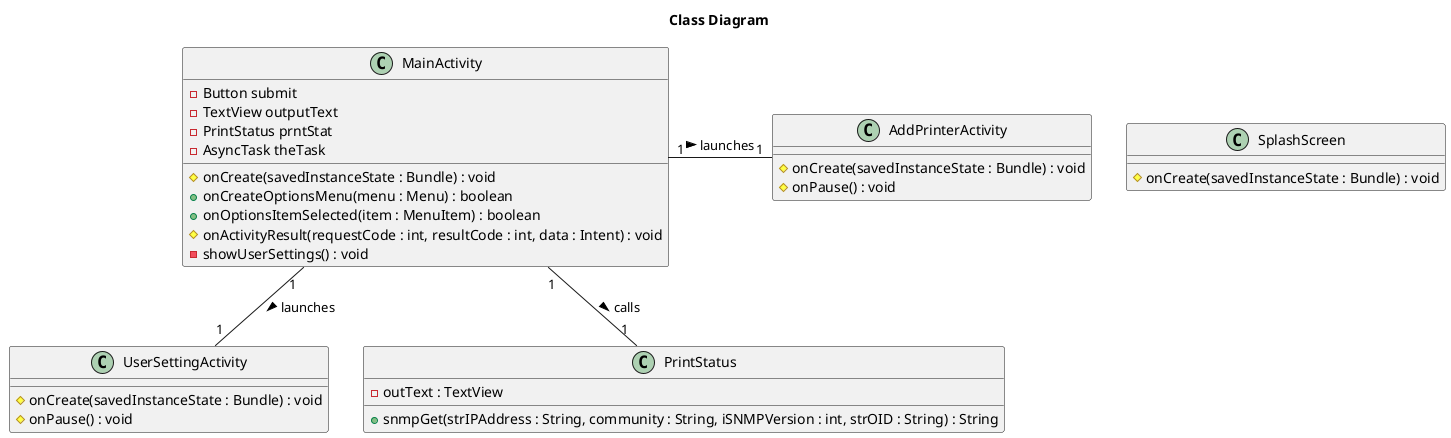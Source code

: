 @startuml
title Class Diagram

class SplashScreen
class MainActivity
class UserSettingActivity
class AddPrinterActivity
class PrintStatus

SplashScreen : #onCreate(savedInstanceState : Bundle) : void

MainActivity : -Button submit
MainActivity : -TextView outputText
MainActivity : -PrintStatus prntStat
MainActivity : -AsyncTask theTask
MainActivity : #onCreate(savedInstanceState : Bundle) : void
MainActivity : +onCreateOptionsMenu(menu : Menu) : boolean
MainActivity : +onOptionsItemSelected(item : MenuItem) : boolean
MainActivity : #onActivityResult(requestCode : int, resultCode : int, data : Intent) : void
MainActivity : -showUserSettings() : void

UserSettingActivity : #onCreate(savedInstanceState : Bundle) : void
UserSettingActivity : #onPause() : void

AddPrinterActivity : #onCreate(savedInstanceState : Bundle) : void
AddPrinterActivity : #onPause() : void

PrintStatus : -outText : TextView
PrintStatus : +snmpGet(strIPAddress : String, community : String, iSNMPVersion : int, strOID : String) : String

MainActivity "1" -- "1" UserSettingActivity : launches >
MainActivity "1" - "1" AddPrinterActivity : launches >
MainActivity "1" -- "1" PrintStatus : calls >

@enduml